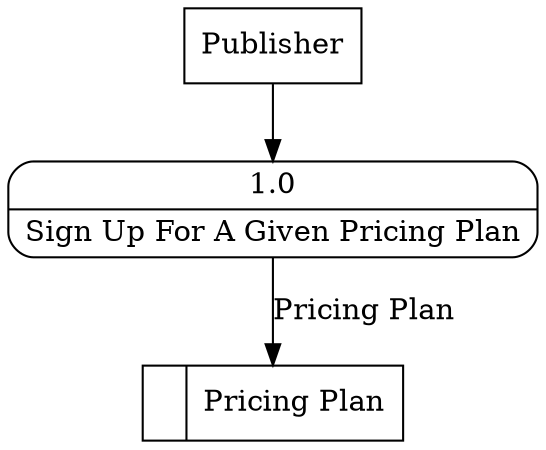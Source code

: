 digraph dfd2{ 
node[shape=record]
200 [label="<f0>  |<f1> Pricing Plan " ];
201 [label="Publisher" shape=box];
202 [label="{<f0> 1.0|<f1> Sign Up For A Given Pricing Plan }" shape=Mrecord];
201 -> 202
202 -> 200 [label="Pricing Plan"]
}